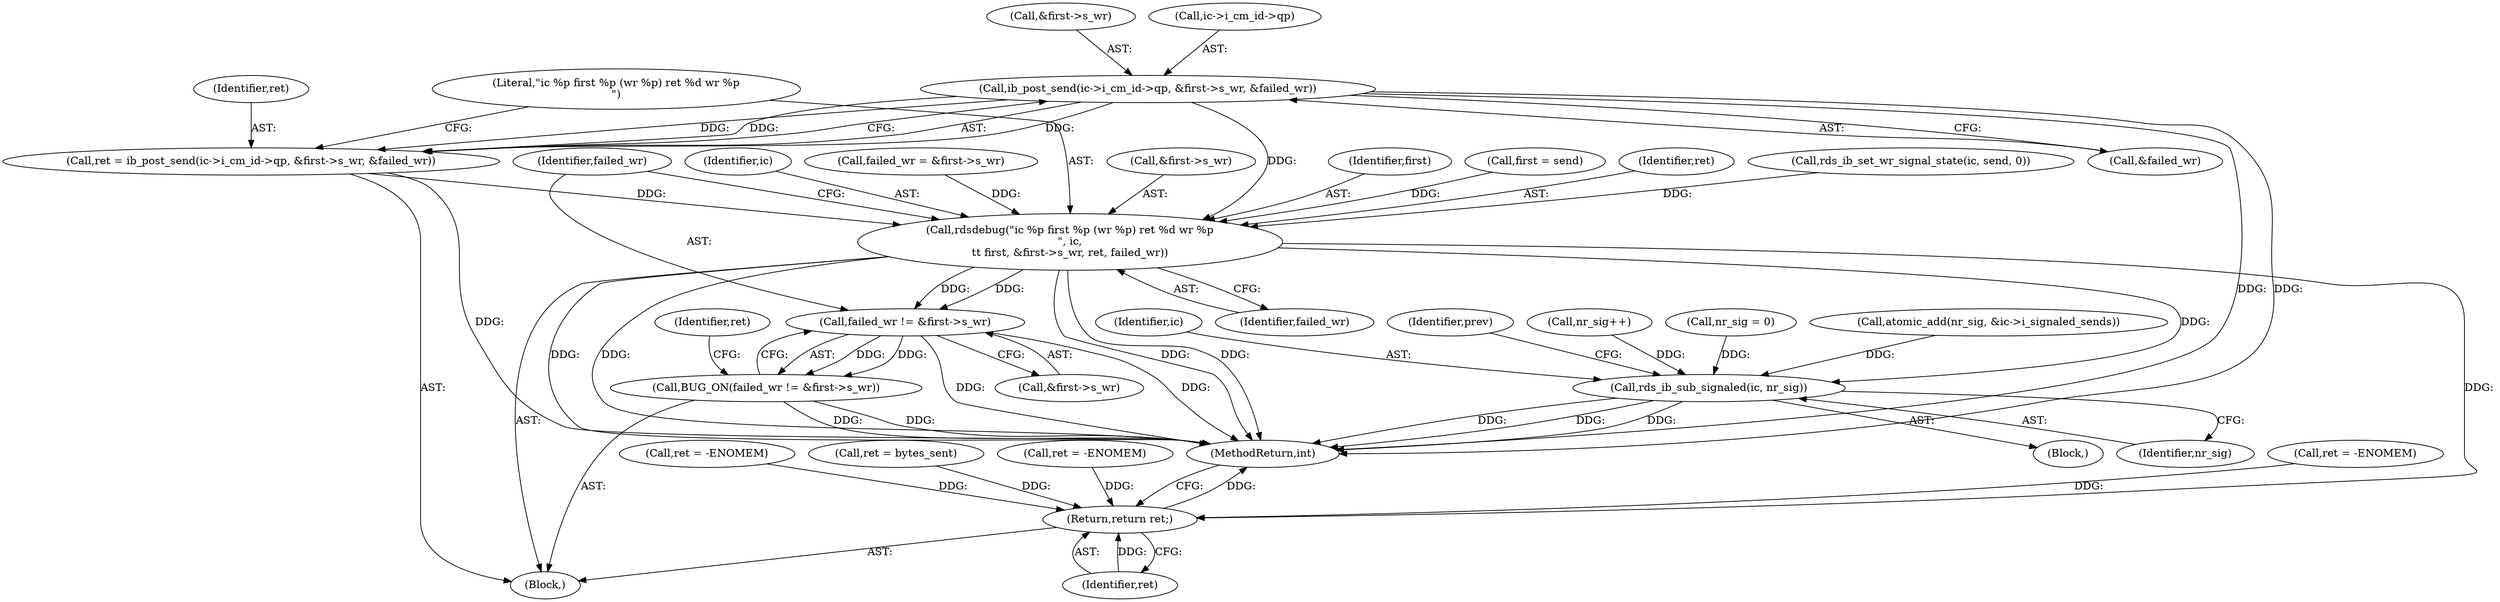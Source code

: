 digraph "0_linux_6094628bfd94323fc1cea05ec2c6affd98c18f7f@API" {
"1000979" [label="(Call,ib_post_send(ic->i_cm_id->qp, &first->s_wr, &failed_wr))"];
"1000977" [label="(Call,ret = ib_post_send(ic->i_cm_id->qp, &first->s_wr, &failed_wr))"];
"1000991" [label="(Call,rdsdebug(\"ic %p first %p (wr %p) ret %d wr %p\n\", ic,\n\t\t first, &first->s_wr, ret, failed_wr))"];
"1001002" [label="(Call,failed_wr != &first->s_wr)"];
"1001001" [label="(Call,BUG_ON(failed_wr != &first->s_wr))"];
"1001017" [label="(Call,rds_ib_sub_signaled(ic, nr_sig))"];
"1001049" [label="(Return,return ret;)"];
"1001043" [label="(Call,ret = bytes_sent)"];
"1001002" [label="(Call,failed_wr != &first->s_wr)"];
"1001003" [label="(Identifier,failed_wr)"];
"1001010" [label="(Block,)"];
"1000994" [label="(Identifier,first)"];
"1001004" [label="(Call,&first->s_wr)"];
"1000989" [label="(Call,&failed_wr)"];
"1000991" [label="(Call,rdsdebug(\"ic %p first %p (wr %p) ret %d wr %p\n\", ic,\n\t\t first, &first->s_wr, ret, failed_wr))"];
"1000985" [label="(Call,&first->s_wr)"];
"1001017" [label="(Call,rds_ib_sub_signaled(ic, nr_sig))"];
"1001051" [label="(MethodReturn,int)"];
"1000577" [label="(Call,first = send)"];
"1001009" [label="(Identifier,ret)"];
"1000980" [label="(Call,ic->i_cm_id->qp)"];
"1001019" [label="(Identifier,nr_sig)"];
"1000965" [label="(Call,atomic_add(nr_sig, &ic->i_signaled_sends))"];
"1000409" [label="(Call,ret = -ENOMEM)"];
"1000346" [label="(Call,ret = -ENOMEM)"];
"1000999" [label="(Identifier,ret)"];
"1001049" [label="(Return,return ret;)"];
"1000757" [label="(Call,rds_ib_set_wr_signal_state(ic, send, 0))"];
"1000993" [label="(Identifier,ic)"];
"1000971" [label="(Call,failed_wr = &first->s_wr)"];
"1001018" [label="(Identifier,ic)"];
"1001022" [label="(Identifier,prev)"];
"1000790" [label="(Call,nr_sig++)"];
"1000173" [label="(Call,nr_sig = 0)"];
"1000292" [label="(Call,ret = -ENOMEM)"];
"1000992" [label="(Literal,\"ic %p first %p (wr %p) ret %d wr %p\n\")"];
"1000979" [label="(Call,ib_post_send(ic->i_cm_id->qp, &first->s_wr, &failed_wr))"];
"1001050" [label="(Identifier,ret)"];
"1000978" [label="(Identifier,ret)"];
"1001001" [label="(Call,BUG_ON(failed_wr != &first->s_wr))"];
"1000124" [label="(Block,)"];
"1001000" [label="(Identifier,failed_wr)"];
"1000995" [label="(Call,&first->s_wr)"];
"1000977" [label="(Call,ret = ib_post_send(ic->i_cm_id->qp, &first->s_wr, &failed_wr))"];
"1000979" -> "1000977"  [label="AST: "];
"1000979" -> "1000989"  [label="CFG: "];
"1000980" -> "1000979"  [label="AST: "];
"1000985" -> "1000979"  [label="AST: "];
"1000989" -> "1000979"  [label="AST: "];
"1000977" -> "1000979"  [label="CFG: "];
"1000979" -> "1001051"  [label="DDG: "];
"1000979" -> "1001051"  [label="DDG: "];
"1000979" -> "1000977"  [label="DDG: "];
"1000979" -> "1000977"  [label="DDG: "];
"1000979" -> "1000977"  [label="DDG: "];
"1000979" -> "1000991"  [label="DDG: "];
"1000977" -> "1000124"  [label="AST: "];
"1000978" -> "1000977"  [label="AST: "];
"1000992" -> "1000977"  [label="CFG: "];
"1000977" -> "1001051"  [label="DDG: "];
"1000977" -> "1000991"  [label="DDG: "];
"1000991" -> "1000124"  [label="AST: "];
"1000991" -> "1001000"  [label="CFG: "];
"1000992" -> "1000991"  [label="AST: "];
"1000993" -> "1000991"  [label="AST: "];
"1000994" -> "1000991"  [label="AST: "];
"1000995" -> "1000991"  [label="AST: "];
"1000999" -> "1000991"  [label="AST: "];
"1001000" -> "1000991"  [label="AST: "];
"1001003" -> "1000991"  [label="CFG: "];
"1000991" -> "1001051"  [label="DDG: "];
"1000991" -> "1001051"  [label="DDG: "];
"1000991" -> "1001051"  [label="DDG: "];
"1000991" -> "1001051"  [label="DDG: "];
"1000757" -> "1000991"  [label="DDG: "];
"1000577" -> "1000991"  [label="DDG: "];
"1000971" -> "1000991"  [label="DDG: "];
"1000991" -> "1001002"  [label="DDG: "];
"1000991" -> "1001002"  [label="DDG: "];
"1000991" -> "1001017"  [label="DDG: "];
"1000991" -> "1001049"  [label="DDG: "];
"1001002" -> "1001001"  [label="AST: "];
"1001002" -> "1001004"  [label="CFG: "];
"1001003" -> "1001002"  [label="AST: "];
"1001004" -> "1001002"  [label="AST: "];
"1001001" -> "1001002"  [label="CFG: "];
"1001002" -> "1001051"  [label="DDG: "];
"1001002" -> "1001051"  [label="DDG: "];
"1001002" -> "1001001"  [label="DDG: "];
"1001002" -> "1001001"  [label="DDG: "];
"1001001" -> "1000124"  [label="AST: "];
"1001009" -> "1001001"  [label="CFG: "];
"1001001" -> "1001051"  [label="DDG: "];
"1001001" -> "1001051"  [label="DDG: "];
"1001017" -> "1001010"  [label="AST: "];
"1001017" -> "1001019"  [label="CFG: "];
"1001018" -> "1001017"  [label="AST: "];
"1001019" -> "1001017"  [label="AST: "];
"1001022" -> "1001017"  [label="CFG: "];
"1001017" -> "1001051"  [label="DDG: "];
"1001017" -> "1001051"  [label="DDG: "];
"1001017" -> "1001051"  [label="DDG: "];
"1000790" -> "1001017"  [label="DDG: "];
"1000965" -> "1001017"  [label="DDG: "];
"1000173" -> "1001017"  [label="DDG: "];
"1001049" -> "1000124"  [label="AST: "];
"1001049" -> "1001050"  [label="CFG: "];
"1001050" -> "1001049"  [label="AST: "];
"1001051" -> "1001049"  [label="CFG: "];
"1001049" -> "1001051"  [label="DDG: "];
"1001050" -> "1001049"  [label="DDG: "];
"1001043" -> "1001049"  [label="DDG: "];
"1000292" -> "1001049"  [label="DDG: "];
"1000346" -> "1001049"  [label="DDG: "];
"1000409" -> "1001049"  [label="DDG: "];
}
